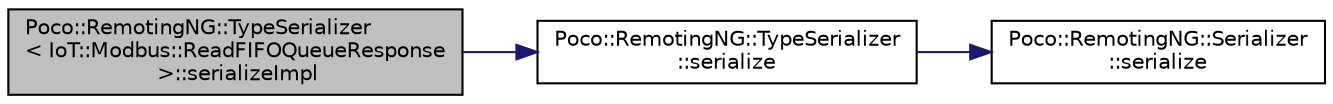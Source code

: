 digraph "Poco::RemotingNG::TypeSerializer&lt; IoT::Modbus::ReadFIFOQueueResponse &gt;::serializeImpl"
{
 // LATEX_PDF_SIZE
  edge [fontname="Helvetica",fontsize="10",labelfontname="Helvetica",labelfontsize="10"];
  node [fontname="Helvetica",fontsize="10",shape=record];
  rankdir="LR";
  Node1 [label="Poco::RemotingNG::TypeSerializer\l\< IoT::Modbus::ReadFIFOQueueResponse\l \>::serializeImpl",height=0.2,width=0.4,color="black", fillcolor="grey75", style="filled", fontcolor="black",tooltip=" "];
  Node1 -> Node2 [color="midnightblue",fontsize="10",style="solid",fontname="Helvetica"];
  Node2 [label="Poco::RemotingNG::TypeSerializer\l::serialize",height=0.2,width=0.4,color="black", fillcolor="white", style="filled",URL="$classPoco_1_1RemotingNG_1_1TypeSerializer.html#a68e1b45755caaac6758c781ad891a0ee",tooltip=" "];
  Node2 -> Node3 [color="midnightblue",fontsize="10",style="solid",fontname="Helvetica"];
  Node3 [label="Poco::RemotingNG::Serializer\l::serialize",height=0.2,width=0.4,color="black", fillcolor="white", style="filled",URL="$classPoco_1_1RemotingNG_1_1Serializer.html#a69ef69eed719ee3b046daeba106e41e4",tooltip=" "];
}
